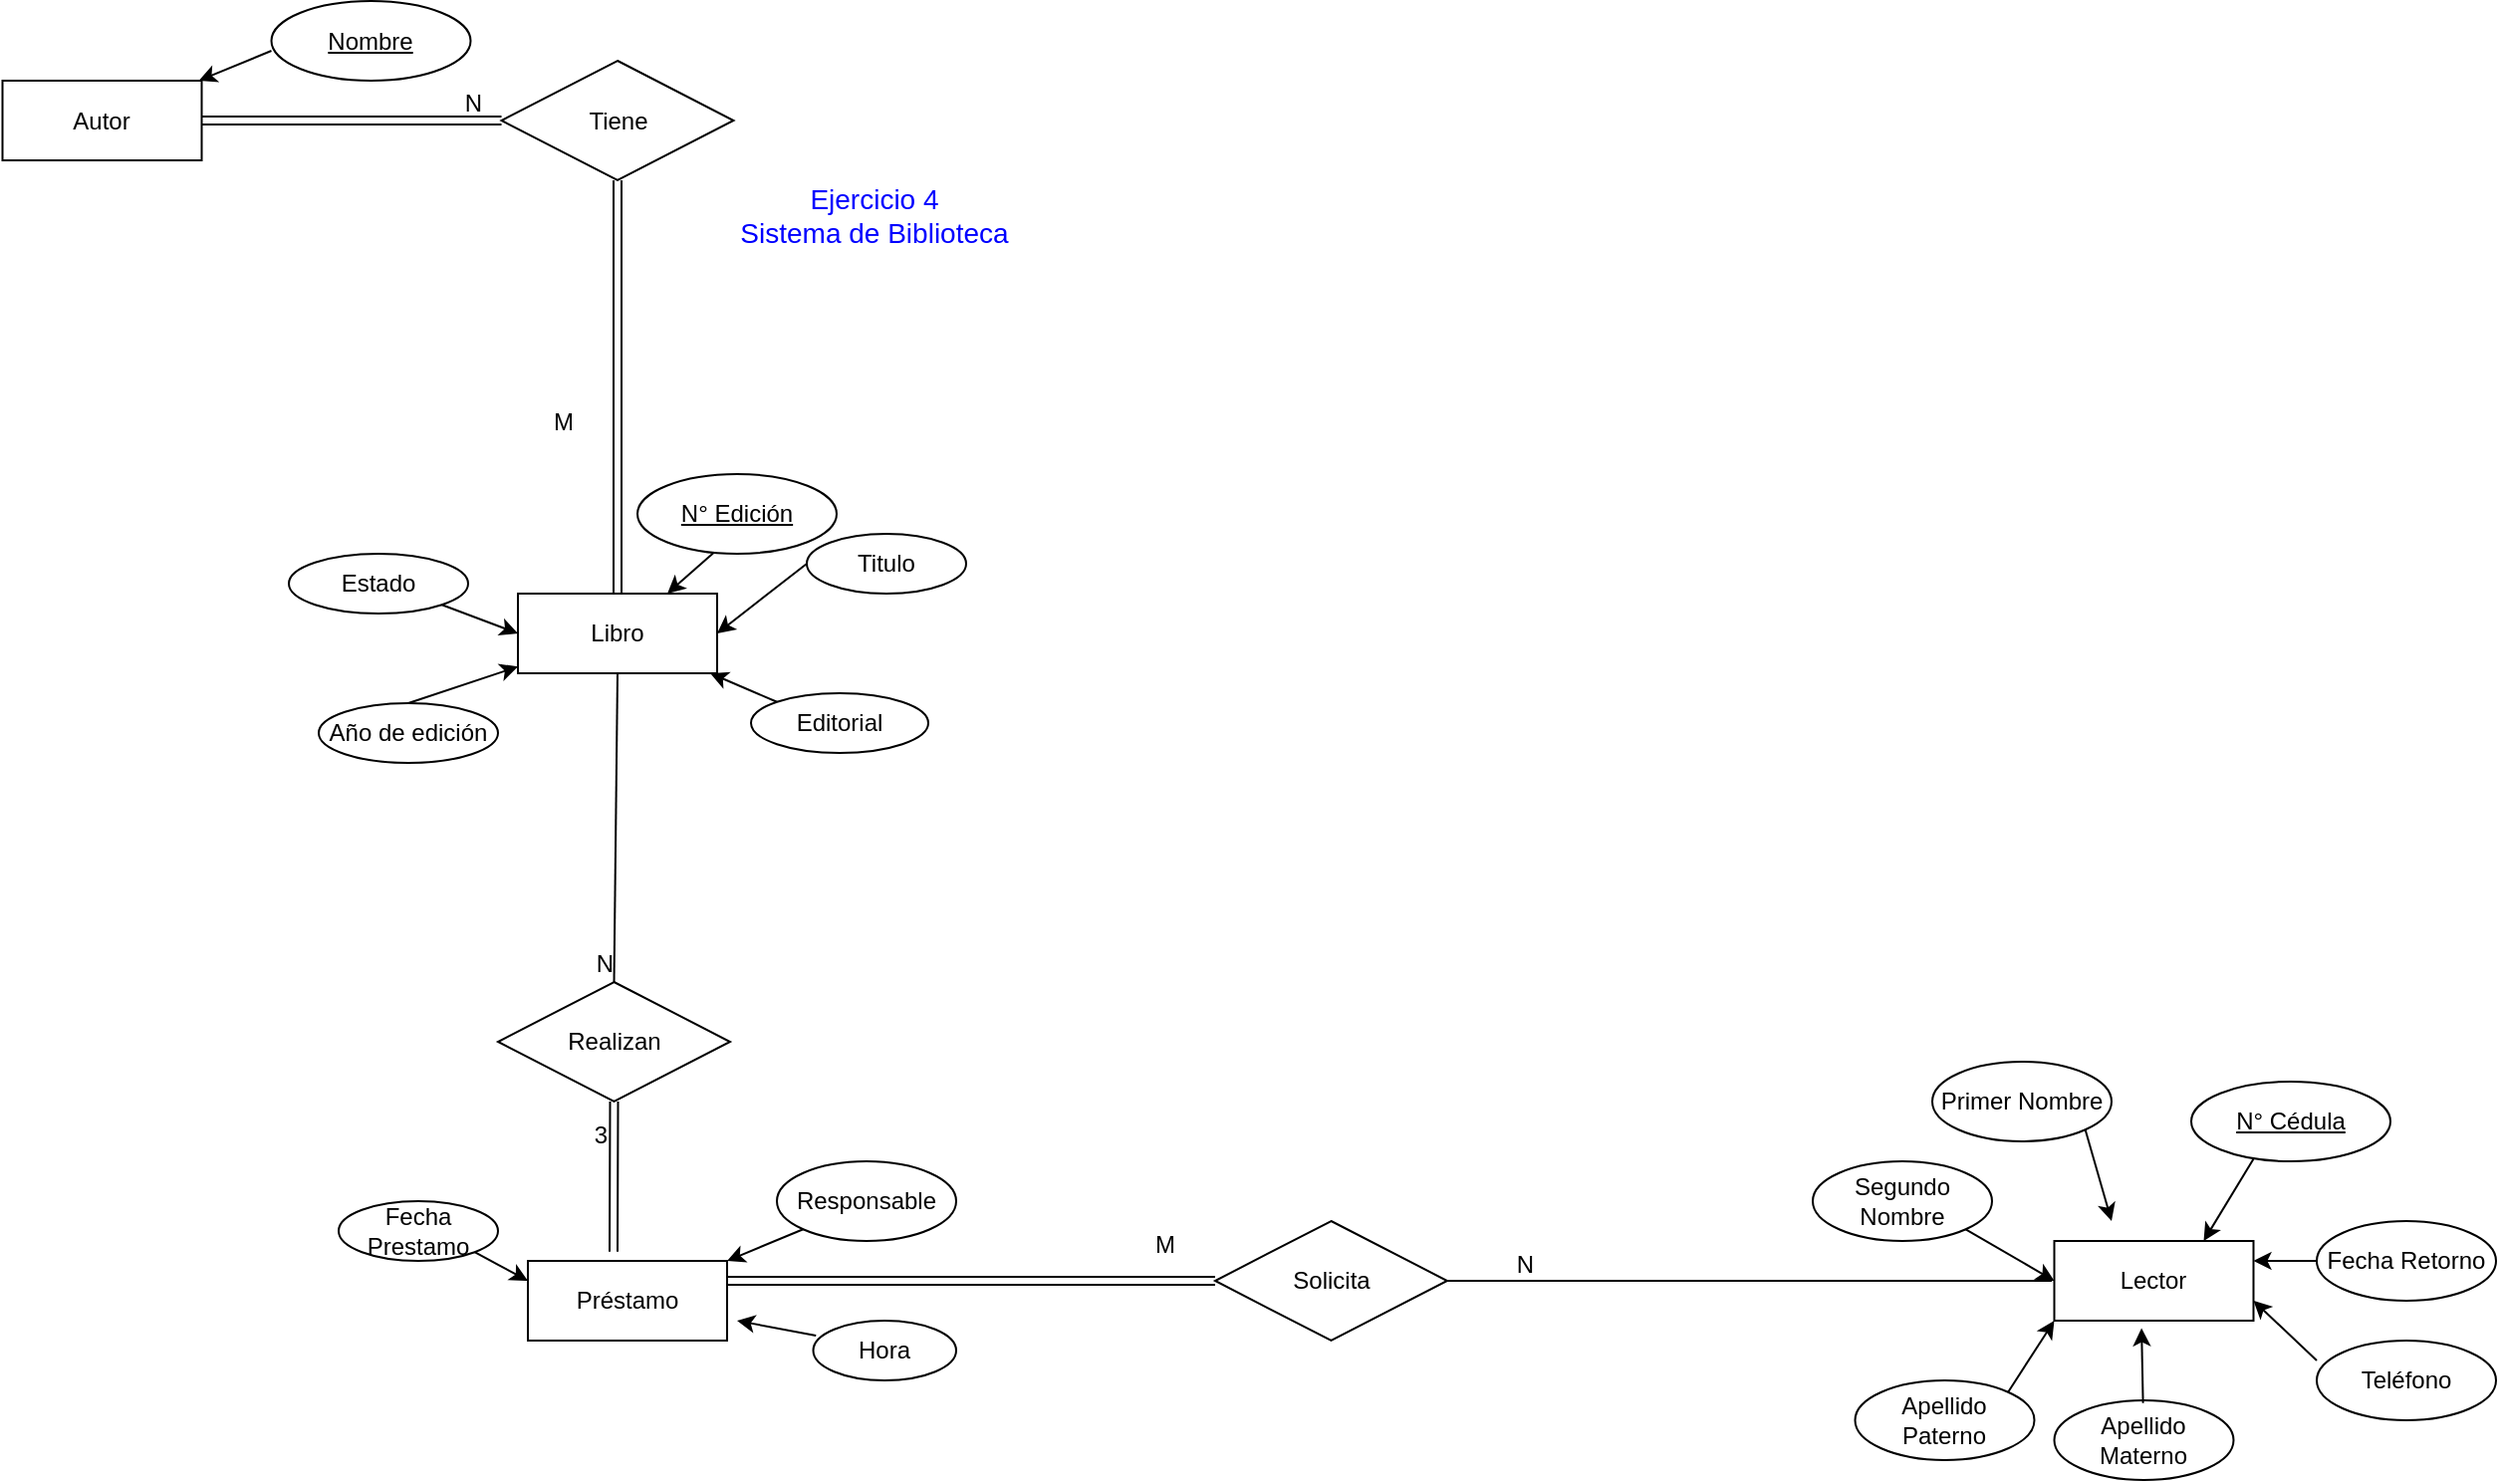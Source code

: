 <mxfile version="17.1.3" type="device"><diagram id="_UIlNqygdMJBV_4PYFMt" name="Page-1"><mxGraphModel dx="997" dy="1717" grid="1" gridSize="10" guides="1" tooltips="1" connect="1" arrows="1" fold="1" page="1" pageScale="1" pageWidth="827" pageHeight="1169" math="0" shadow="0"><root><mxCell id="0"/><mxCell id="1" parent="0"/><mxCell id="fxNJqcIJu42b49JHIs_v-1" value="Autor" style="whiteSpace=wrap;html=1;align=center;" parent="1" vertex="1"><mxGeometry x="131.25" y="-42.5" width="100" height="40" as="geometry"/></mxCell><mxCell id="fxNJqcIJu42b49JHIs_v-13" value="" style="endArrow=classic;html=1;rounded=0;exitX=0;exitY=0.5;exitDx=0;exitDy=0;" parent="1" target="fxNJqcIJu42b49JHIs_v-1" edge="1"><mxGeometry width="50" height="50" relative="1" as="geometry"><mxPoint x="266.25" y="-57.5" as="sourcePoint"/><mxPoint x="271.25" y="-20.3" as="targetPoint"/><Array as="points"/></mxGeometry></mxCell><mxCell id="fxNJqcIJu42b49JHIs_v-19" value="Tiene" style="shape=rhombus;perimeter=rhombusPerimeter;whiteSpace=wrap;html=1;align=center;" parent="1" vertex="1"><mxGeometry x="381.75" y="-52.5" width="116.5" height="60" as="geometry"/></mxCell><mxCell id="psuEJ3mvQeP_sptly6we-1" value="" style="shape=link;html=1;rounded=0;exitX=0.5;exitY=1;exitDx=0;exitDy=0;" parent="1" source="fxNJqcIJu42b49JHIs_v-19" target="0WjsIvAa2U3UCHR0FT5W-12" edge="1"><mxGeometry relative="1" as="geometry"><mxPoint x="430" y="130" as="sourcePoint"/><mxPoint x="449" y="290" as="targetPoint"/></mxGeometry></mxCell><mxCell id="psuEJ3mvQeP_sptly6we-2" value="M" style="resizable=0;html=1;align=right;verticalAlign=bottom;" parent="psuEJ3mvQeP_sptly6we-1" connectable="0" vertex="1"><mxGeometry x="1" relative="1" as="geometry"><mxPoint x="-22" y="-78" as="offset"/></mxGeometry></mxCell><mxCell id="psuEJ3mvQeP_sptly6we-3" value="" style="shape=link;html=1;rounded=0;entryX=0;entryY=0.5;entryDx=0;entryDy=0;exitX=1;exitY=0.5;exitDx=0;exitDy=0;" parent="1" source="fxNJqcIJu42b49JHIs_v-1" target="fxNJqcIJu42b49JHIs_v-19" edge="1"><mxGeometry relative="1" as="geometry"><mxPoint x="241.25" y="-22.5" as="sourcePoint"/><mxPoint x="373" y="-22.5" as="targetPoint"/></mxGeometry></mxCell><mxCell id="psuEJ3mvQeP_sptly6we-4" value="N" style="resizable=0;html=1;align=right;verticalAlign=bottom;" parent="psuEJ3mvQeP_sptly6we-3" connectable="0" vertex="1"><mxGeometry x="1" relative="1" as="geometry"><mxPoint x="-9" as="offset"/></mxGeometry></mxCell><mxCell id="psuEJ3mvQeP_sptly6we-7" value="&lt;font style=&quot;font-size: 14px&quot; color=&quot;#0000ff&quot;&gt;Ejercicio 4&lt;br&gt;Sistema de Biblioteca&lt;br&gt;&lt;/font&gt;" style="text;html=1;strokeColor=none;fillColor=none;align=center;verticalAlign=middle;whiteSpace=wrap;rounded=0;" parent="1" vertex="1"><mxGeometry x="498.25" y="10" width="141.75" height="30" as="geometry"/></mxCell><mxCell id="0WjsIvAa2U3UCHR0FT5W-1" value="Nombre" style="ellipse;whiteSpace=wrap;html=1;align=center;fontStyle=4;" parent="1" vertex="1"><mxGeometry x="266.25" y="-82.5" width="100" height="40" as="geometry"/></mxCell><mxCell id="0WjsIvAa2U3UCHR0FT5W-12" value="Libro" style="whiteSpace=wrap;html=1;align=center;" parent="1" vertex="1"><mxGeometry x="390" y="215" width="100" height="40" as="geometry"/></mxCell><mxCell id="0WjsIvAa2U3UCHR0FT5W-14" value="N° Edición" style="ellipse;whiteSpace=wrap;html=1;align=center;fontStyle=4;" parent="1" vertex="1"><mxGeometry x="450" y="155" width="100" height="40" as="geometry"/></mxCell><mxCell id="0WjsIvAa2U3UCHR0FT5W-18" value="Editorial" style="ellipse;whiteSpace=wrap;html=1;align=center;" parent="1" vertex="1"><mxGeometry x="507" y="265" width="89" height="30" as="geometry"/></mxCell><mxCell id="0WjsIvAa2U3UCHR0FT5W-21" value="" style="endArrow=classic;html=1;rounded=0;exitX=0;exitY=0;exitDx=0;exitDy=0;" parent="1" source="0WjsIvAa2U3UCHR0FT5W-18" target="0WjsIvAa2U3UCHR0FT5W-12" edge="1"><mxGeometry width="50" height="50" relative="1" as="geometry"><mxPoint x="430" y="280" as="sourcePoint"/><mxPoint x="410" y="265" as="targetPoint"/></mxGeometry></mxCell><mxCell id="0WjsIvAa2U3UCHR0FT5W-22" value="" style="endArrow=classic;html=1;rounded=0;exitX=0.384;exitY=0.985;exitDx=0;exitDy=0;exitPerimeter=0;entryX=0.75;entryY=0;entryDx=0;entryDy=0;" parent="1" source="0WjsIvAa2U3UCHR0FT5W-14" target="0WjsIvAa2U3UCHR0FT5W-12" edge="1"><mxGeometry width="50" height="50" relative="1" as="geometry"><mxPoint x="368.284" y="210.607" as="sourcePoint"/><mxPoint x="400" y="235" as="targetPoint"/></mxGeometry></mxCell><mxCell id="0WjsIvAa2U3UCHR0FT5W-24" value="Titulo" style="ellipse;whiteSpace=wrap;html=1;align=center;" parent="1" vertex="1"><mxGeometry x="535" y="185" width="80" height="30" as="geometry"/></mxCell><mxCell id="0WjsIvAa2U3UCHR0FT5W-25" value="" style="endArrow=classic;html=1;rounded=0;exitX=0;exitY=0.5;exitDx=0;exitDy=0;entryX=1;entryY=0.5;entryDx=0;entryDy=0;" parent="1" source="0WjsIvAa2U3UCHR0FT5W-24" target="0WjsIvAa2U3UCHR0FT5W-12" edge="1"><mxGeometry width="50" height="50" relative="1" as="geometry"><mxPoint x="458" y="206.2" as="sourcePoint"/><mxPoint x="450" y="225" as="targetPoint"/></mxGeometry></mxCell><mxCell id="NfhlNh0Ii_I6kl-noqtQ-18" value="Préstamo" style="whiteSpace=wrap;html=1;align=center;" parent="1" vertex="1"><mxGeometry x="395" y="550" width="100" height="40" as="geometry"/></mxCell><mxCell id="NfhlNh0Ii_I6kl-noqtQ-19" value="Responsable" style="ellipse;whiteSpace=wrap;html=1;align=center;" parent="1" vertex="1"><mxGeometry x="520" y="500" width="90" height="40" as="geometry"/></mxCell><mxCell id="NfhlNh0Ii_I6kl-noqtQ-20" value="" style="endArrow=classic;html=1;rounded=0;exitX=0;exitY=1;exitDx=0;exitDy=0;entryX=1;entryY=0;entryDx=0;entryDy=0;" parent="1" source="NfhlNh0Ii_I6kl-noqtQ-19" target="NfhlNh0Ii_I6kl-noqtQ-18" edge="1"><mxGeometry width="50" height="50" relative="1" as="geometry"><mxPoint x="832.25" y="375" as="sourcePoint"/><mxPoint x="790.5" y="385" as="targetPoint"/></mxGeometry></mxCell><mxCell id="NfhlNh0Ii_I6kl-noqtQ-21" value="Hora" style="ellipse;whiteSpace=wrap;html=1;align=center;" parent="1" vertex="1"><mxGeometry x="538.25" y="580" width="71.75" height="30" as="geometry"/></mxCell><mxCell id="NfhlNh0Ii_I6kl-noqtQ-22" value="" style="endArrow=classic;html=1;rounded=0;exitX=0.019;exitY=0.25;exitDx=0;exitDy=0;exitPerimeter=0;" parent="1" source="NfhlNh0Ii_I6kl-noqtQ-21" edge="1"><mxGeometry width="50" height="50" relative="1" as="geometry"><mxPoint x="543.18" y="544.142" as="sourcePoint"/><mxPoint x="500" y="580" as="targetPoint"/></mxGeometry></mxCell><mxCell id="NfhlNh0Ii_I6kl-noqtQ-24" value="" style="endArrow=classic;html=1;rounded=0;entryX=0;entryY=0.25;entryDx=0;entryDy=0;exitX=1;exitY=1;exitDx=0;exitDy=0;" parent="1" source="qoD52bhPGSFZQ39icNbv-3" target="NfhlNh0Ii_I6kl-noqtQ-18" edge="1"><mxGeometry width="50" height="50" relative="1" as="geometry"><mxPoint x="360" y="550" as="sourcePoint"/><mxPoint x="690.5" y="395" as="targetPoint"/></mxGeometry></mxCell><mxCell id="NfhlNh0Ii_I6kl-noqtQ-26" value="Año de edición" style="ellipse;whiteSpace=wrap;html=1;align=center;" parent="1" vertex="1"><mxGeometry x="290" y="270" width="90" height="30" as="geometry"/></mxCell><mxCell id="NfhlNh0Ii_I6kl-noqtQ-27" value="" style="endArrow=classic;html=1;rounded=0;exitX=0.5;exitY=0;exitDx=0;exitDy=0;" parent="1" source="NfhlNh0Ii_I6kl-noqtQ-26" target="0WjsIvAa2U3UCHR0FT5W-12" edge="1"><mxGeometry width="50" height="50" relative="1" as="geometry"><mxPoint x="495" y="305.01" as="sourcePoint"/><mxPoint x="464.998" y="265" as="targetPoint"/></mxGeometry></mxCell><mxCell id="NfhlNh0Ii_I6kl-noqtQ-41" value="Realizan" style="shape=rhombus;perimeter=rhombusPerimeter;whiteSpace=wrap;html=1;align=center;" parent="1" vertex="1"><mxGeometry x="380" y="410" width="116.5" height="60" as="geometry"/></mxCell><mxCell id="NfhlNh0Ii_I6kl-noqtQ-42" value="" style="shape=link;html=1;rounded=0;exitX=0.5;exitY=1;exitDx=0;exitDy=0;entryX=0.43;entryY=-0.115;entryDx=0;entryDy=0;entryPerimeter=0;" parent="1" edge="1" target="NfhlNh0Ii_I6kl-noqtQ-18" source="NfhlNh0Ii_I6kl-noqtQ-41"><mxGeometry relative="1" as="geometry"><mxPoint x="430" y="470" as="sourcePoint"/><mxPoint x="430" y="550" as="targetPoint"/></mxGeometry></mxCell><mxCell id="NfhlNh0Ii_I6kl-noqtQ-43" value="3" style="resizable=0;html=1;align=right;verticalAlign=bottom;" parent="NfhlNh0Ii_I6kl-noqtQ-42" connectable="0" vertex="1"><mxGeometry x="1" relative="1" as="geometry"><mxPoint x="-2" y="-50" as="offset"/></mxGeometry></mxCell><mxCell id="NfhlNh0Ii_I6kl-noqtQ-67" value="" style="endArrow=none;html=1;rounded=0;entryX=0.5;entryY=0;entryDx=0;entryDy=0;exitX=0.5;exitY=1;exitDx=0;exitDy=0;" parent="1" target="NfhlNh0Ii_I6kl-noqtQ-41" edge="1" source="0WjsIvAa2U3UCHR0FT5W-12"><mxGeometry relative="1" as="geometry"><mxPoint x="430" y="250" as="sourcePoint"/><mxPoint x="490" y="370" as="targetPoint"/></mxGeometry></mxCell><mxCell id="NfhlNh0Ii_I6kl-noqtQ-68" value="N" style="resizable=0;html=1;align=right;verticalAlign=bottom;" parent="NfhlNh0Ii_I6kl-noqtQ-67" connectable="0" vertex="1"><mxGeometry x="1" relative="1" as="geometry"/></mxCell><mxCell id="qoD52bhPGSFZQ39icNbv-1" value="Estado" style="ellipse;whiteSpace=wrap;html=1;align=center;" vertex="1" parent="1"><mxGeometry x="275" y="195" width="90" height="30" as="geometry"/></mxCell><mxCell id="qoD52bhPGSFZQ39icNbv-2" value="" style="endArrow=classic;html=1;rounded=0;exitX=1;exitY=1;exitDx=0;exitDy=0;entryX=0;entryY=0.5;entryDx=0;entryDy=0;" edge="1" parent="1" source="qoD52bhPGSFZQ39icNbv-1" target="0WjsIvAa2U3UCHR0FT5W-12"><mxGeometry width="50" height="50" relative="1" as="geometry"><mxPoint x="345" y="280" as="sourcePoint"/><mxPoint x="400" y="261.667" as="targetPoint"/></mxGeometry></mxCell><mxCell id="qoD52bhPGSFZQ39icNbv-3" value="Fecha Prestamo" style="ellipse;whiteSpace=wrap;html=1;align=center;" vertex="1" parent="1"><mxGeometry x="300" y="520" width="80" height="30" as="geometry"/></mxCell><mxCell id="qoD52bhPGSFZQ39icNbv-4" value="Lector" style="whiteSpace=wrap;html=1;align=center;" vertex="1" parent="1"><mxGeometry x="1161.25" y="540" width="100" height="40" as="geometry"/></mxCell><mxCell id="qoD52bhPGSFZQ39icNbv-5" value="Primer Nombre" style="ellipse;whiteSpace=wrap;html=1;align=center;" vertex="1" parent="1"><mxGeometry x="1100" y="450" width="90" height="40" as="geometry"/></mxCell><mxCell id="qoD52bhPGSFZQ39icNbv-7" value="Segundo Nombre" style="ellipse;whiteSpace=wrap;html=1;align=center;" vertex="1" parent="1"><mxGeometry x="1040" y="500" width="90" height="40" as="geometry"/></mxCell><mxCell id="qoD52bhPGSFZQ39icNbv-8" value="Apellido Paterno" style="ellipse;whiteSpace=wrap;html=1;align=center;" vertex="1" parent="1"><mxGeometry x="1061.25" y="610" width="90" height="40" as="geometry"/></mxCell><mxCell id="qoD52bhPGSFZQ39icNbv-9" value="Apellido Materno" style="ellipse;whiteSpace=wrap;html=1;align=center;" vertex="1" parent="1"><mxGeometry x="1161.25" y="620" width="90" height="40" as="geometry"/></mxCell><mxCell id="qoD52bhPGSFZQ39icNbv-10" value="Teléfono" style="ellipse;whiteSpace=wrap;html=1;align=center;" vertex="1" parent="1"><mxGeometry x="1293" y="590" width="90" height="40" as="geometry"/></mxCell><mxCell id="qoD52bhPGSFZQ39icNbv-11" value="Fecha Retorno" style="ellipse;whiteSpace=wrap;html=1;align=center;" vertex="1" parent="1"><mxGeometry x="1293" y="530" width="90" height="40" as="geometry"/></mxCell><mxCell id="qoD52bhPGSFZQ39icNbv-12" value="N° Cédula" style="ellipse;whiteSpace=wrap;html=1;align=center;fontStyle=4;" vertex="1" parent="1"><mxGeometry x="1230" y="460" width="100" height="40" as="geometry"/></mxCell><mxCell id="qoD52bhPGSFZQ39icNbv-13" value="" style="endArrow=classic;html=1;rounded=0;exitX=1;exitY=1;exitDx=0;exitDy=0;" edge="1" parent="1" source="qoD52bhPGSFZQ39icNbv-5"><mxGeometry width="50" height="50" relative="1" as="geometry"><mxPoint x="888" y="210" as="sourcePoint"/><mxPoint x="1190" y="530" as="targetPoint"/></mxGeometry></mxCell><mxCell id="qoD52bhPGSFZQ39icNbv-14" value="" style="endArrow=classic;html=1;rounded=0;entryX=0;entryY=0.5;entryDx=0;entryDy=0;exitX=1;exitY=1;exitDx=0;exitDy=0;" edge="1" parent="1" source="qoD52bhPGSFZQ39icNbv-7" target="qoD52bhPGSFZQ39icNbv-4"><mxGeometry width="50" height="50" relative="1" as="geometry"><mxPoint x="1130" y="520" as="sourcePoint"/><mxPoint x="1163" y="550" as="targetPoint"/></mxGeometry></mxCell><mxCell id="qoD52bhPGSFZQ39icNbv-15" value="" style="endArrow=classic;html=1;rounded=0;exitX=1;exitY=0;exitDx=0;exitDy=0;entryX=0;entryY=1;entryDx=0;entryDy=0;" edge="1" parent="1" source="qoD52bhPGSFZQ39icNbv-8" target="qoD52bhPGSFZQ39icNbv-4"><mxGeometry width="50" height="50" relative="1" as="geometry"><mxPoint x="1130" y="570" as="sourcePoint"/><mxPoint x="1173" y="560" as="targetPoint"/></mxGeometry></mxCell><mxCell id="qoD52bhPGSFZQ39icNbv-16" value="" style="endArrow=classic;html=1;rounded=0;exitX=0.384;exitY=0.035;exitDx=0;exitDy=0;entryX=0.438;entryY=1.095;entryDx=0;entryDy=0;exitPerimeter=0;entryPerimeter=0;" edge="1" parent="1" target="qoD52bhPGSFZQ39icNbv-4"><mxGeometry width="50" height="50" relative="1" as="geometry"><mxPoint x="1205.81" y="621.4" as="sourcePoint"/><mxPoint x="1171.25" y="590" as="targetPoint"/></mxGeometry></mxCell><mxCell id="qoD52bhPGSFZQ39icNbv-17" value="" style="endArrow=classic;html=1;rounded=0;exitX=0;exitY=0.25;exitDx=0;exitDy=0;entryX=1;entryY=0.75;entryDx=0;entryDy=0;exitPerimeter=0;" edge="1" parent="1" source="qoD52bhPGSFZQ39icNbv-10" target="qoD52bhPGSFZQ39icNbv-4"><mxGeometry width="50" height="50" relative="1" as="geometry"><mxPoint x="1215.81" y="631.4" as="sourcePoint"/><mxPoint x="1215.05" y="593.8" as="targetPoint"/></mxGeometry></mxCell><mxCell id="qoD52bhPGSFZQ39icNbv-18" value="" style="endArrow=classic;html=1;rounded=0;exitX=0;exitY=0.5;exitDx=0;exitDy=0;entryX=1;entryY=0.25;entryDx=0;entryDy=0;" edge="1" parent="1" source="qoD52bhPGSFZQ39icNbv-11" target="qoD52bhPGSFZQ39icNbv-4"><mxGeometry width="50" height="50" relative="1" as="geometry"><mxPoint x="1303" y="610" as="sourcePoint"/><mxPoint x="1271.25" y="580" as="targetPoint"/></mxGeometry></mxCell><mxCell id="qoD52bhPGSFZQ39icNbv-19" value="" style="endArrow=classic;html=1;rounded=0;exitX=0.316;exitY=0.955;exitDx=0;exitDy=0;entryX=0.75;entryY=0;entryDx=0;entryDy=0;exitPerimeter=0;" edge="1" parent="1" source="qoD52bhPGSFZQ39icNbv-12" target="qoD52bhPGSFZQ39icNbv-4"><mxGeometry width="50" height="50" relative="1" as="geometry"><mxPoint x="1257.645" y="504.142" as="sourcePoint"/><mxPoint x="1271.25" y="560" as="targetPoint"/></mxGeometry></mxCell><mxCell id="qoD52bhPGSFZQ39icNbv-22" value="Solicita" style="shape=rhombus;perimeter=rhombusPerimeter;whiteSpace=wrap;html=1;align=center;" vertex="1" parent="1"><mxGeometry x="740" y="530" width="116.5" height="60" as="geometry"/></mxCell><mxCell id="qoD52bhPGSFZQ39icNbv-23" value="" style="endArrow=none;html=1;rounded=0;entryX=1;entryY=0.5;entryDx=0;entryDy=0;" edge="1" parent="1" target="qoD52bhPGSFZQ39icNbv-22"><mxGeometry relative="1" as="geometry"><mxPoint x="1160" y="560" as="sourcePoint"/><mxPoint x="448.25" y="420" as="targetPoint"/></mxGeometry></mxCell><mxCell id="qoD52bhPGSFZQ39icNbv-24" value="N" style="resizable=0;html=1;align=right;verticalAlign=bottom;" connectable="0" vertex="1" parent="qoD52bhPGSFZQ39icNbv-23"><mxGeometry x="1" relative="1" as="geometry"><mxPoint x="44" as="offset"/></mxGeometry></mxCell><mxCell id="qoD52bhPGSFZQ39icNbv-25" value="" style="shape=link;html=1;rounded=0;exitX=0;exitY=0.5;exitDx=0;exitDy=0;entryX=1;entryY=0.25;entryDx=0;entryDy=0;" edge="1" parent="1" source="qoD52bhPGSFZQ39icNbv-22" target="NfhlNh0Ii_I6kl-noqtQ-18"><mxGeometry relative="1" as="geometry"><mxPoint x="448.25" y="480" as="sourcePoint"/><mxPoint x="448" y="555.4" as="targetPoint"/></mxGeometry></mxCell><mxCell id="qoD52bhPGSFZQ39icNbv-26" value="M" style="resizable=0;html=1;align=right;verticalAlign=bottom;" connectable="0" vertex="1" parent="qoD52bhPGSFZQ39icNbv-25"><mxGeometry x="1" relative="1" as="geometry"><mxPoint x="225" y="-10" as="offset"/></mxGeometry></mxCell></root></mxGraphModel></diagram></mxfile>